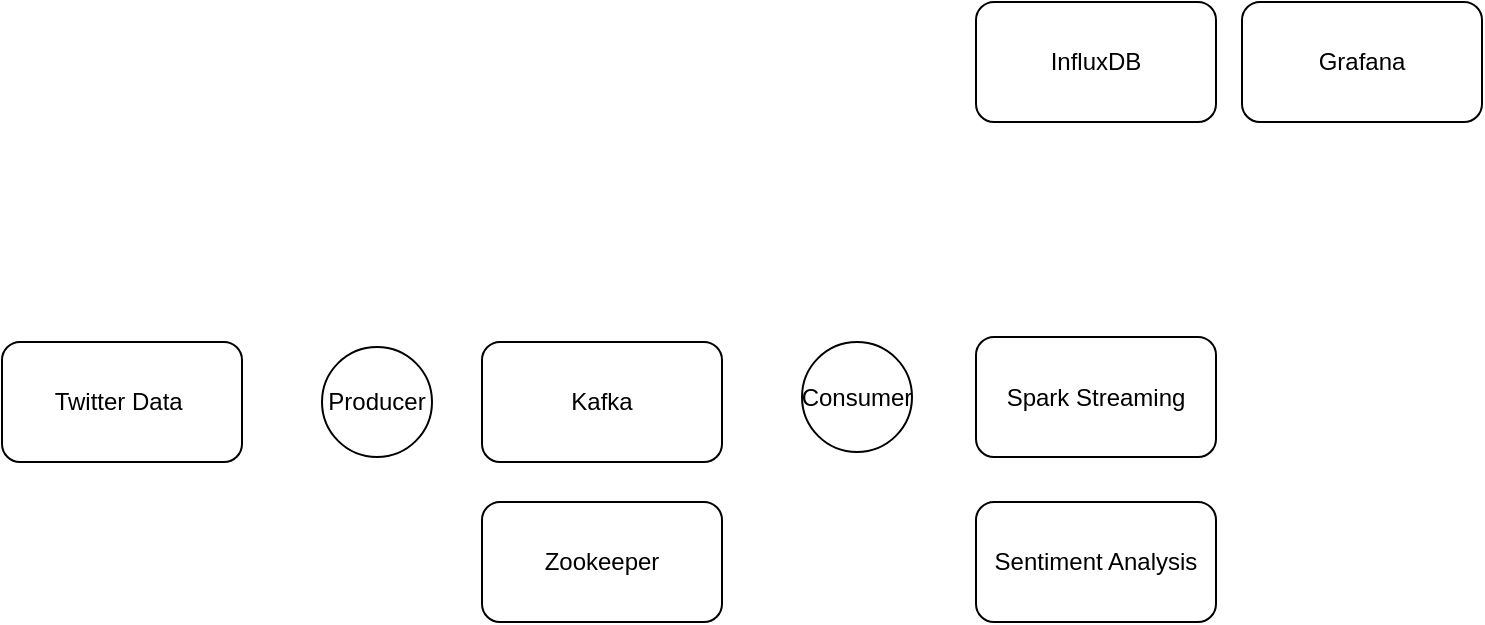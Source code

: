 <mxfile version="15.4.0" type="device"><diagram id="PGdPSUpi3xO8s-tRNJhF" name="Page-1"><mxGraphModel dx="988" dy="512" grid="1" gridSize="10" guides="1" tooltips="1" connect="1" arrows="1" fold="1" page="1" pageScale="1" pageWidth="1654" pageHeight="2336" math="0" shadow="0"><root><mxCell id="0"/><mxCell id="1" parent="0"/><mxCell id="UbkhaE8dZOnDB4X7Ffx6-1" value="Twitter Data&amp;nbsp;" style="rounded=1;whiteSpace=wrap;html=1;" vertex="1" parent="1"><mxGeometry x="280" y="250" width="120" height="60" as="geometry"/></mxCell><mxCell id="UbkhaE8dZOnDB4X7Ffx6-2" value="Kafka" style="rounded=1;whiteSpace=wrap;html=1;" vertex="1" parent="1"><mxGeometry x="520" y="250" width="120" height="60" as="geometry"/></mxCell><mxCell id="UbkhaE8dZOnDB4X7Ffx6-3" value="Producer" style="ellipse;whiteSpace=wrap;html=1;aspect=fixed;" vertex="1" parent="1"><mxGeometry x="440" y="252.5" width="55" height="55" as="geometry"/></mxCell><mxCell id="UbkhaE8dZOnDB4X7Ffx6-4" value="Consumer" style="ellipse;whiteSpace=wrap;html=1;aspect=fixed;" vertex="1" parent="1"><mxGeometry x="680" y="250" width="55" height="55" as="geometry"/></mxCell><mxCell id="UbkhaE8dZOnDB4X7Ffx6-5" value="Zookeeper" style="rounded=1;whiteSpace=wrap;html=1;" vertex="1" parent="1"><mxGeometry x="520" y="330" width="120" height="60" as="geometry"/></mxCell><mxCell id="UbkhaE8dZOnDB4X7Ffx6-6" value="Spark Streaming" style="rounded=1;whiteSpace=wrap;html=1;" vertex="1" parent="1"><mxGeometry x="767" y="247.5" width="120" height="60" as="geometry"/></mxCell><mxCell id="UbkhaE8dZOnDB4X7Ffx6-7" value="Sentiment Analysis" style="rounded=1;whiteSpace=wrap;html=1;" vertex="1" parent="1"><mxGeometry x="767" y="330" width="120" height="60" as="geometry"/></mxCell><mxCell id="UbkhaE8dZOnDB4X7Ffx6-8" value="InfluxDB" style="rounded=1;whiteSpace=wrap;html=1;" vertex="1" parent="1"><mxGeometry x="767" y="80" width="120" height="60" as="geometry"/></mxCell><mxCell id="UbkhaE8dZOnDB4X7Ffx6-9" value="Grafana" style="rounded=1;whiteSpace=wrap;html=1;" vertex="1" parent="1"><mxGeometry x="900" y="80" width="120" height="60" as="geometry"/></mxCell></root></mxGraphModel></diagram></mxfile>